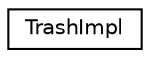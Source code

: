 digraph "Graphical Class Hierarchy"
{
  edge [fontname="Helvetica",fontsize="10",labelfontname="Helvetica",labelfontsize="10"];
  node [fontname="Helvetica",fontsize="10",shape=record];
  rankdir="LR";
  Node0 [label="TrashImpl",height=0.2,width=0.4,color="black", fillcolor="white", style="filled",URL="$classTrashImpl.html",tooltip="Implementation of all low-level operations done by kio_trash The structure of the trash directory fol..."];
}
